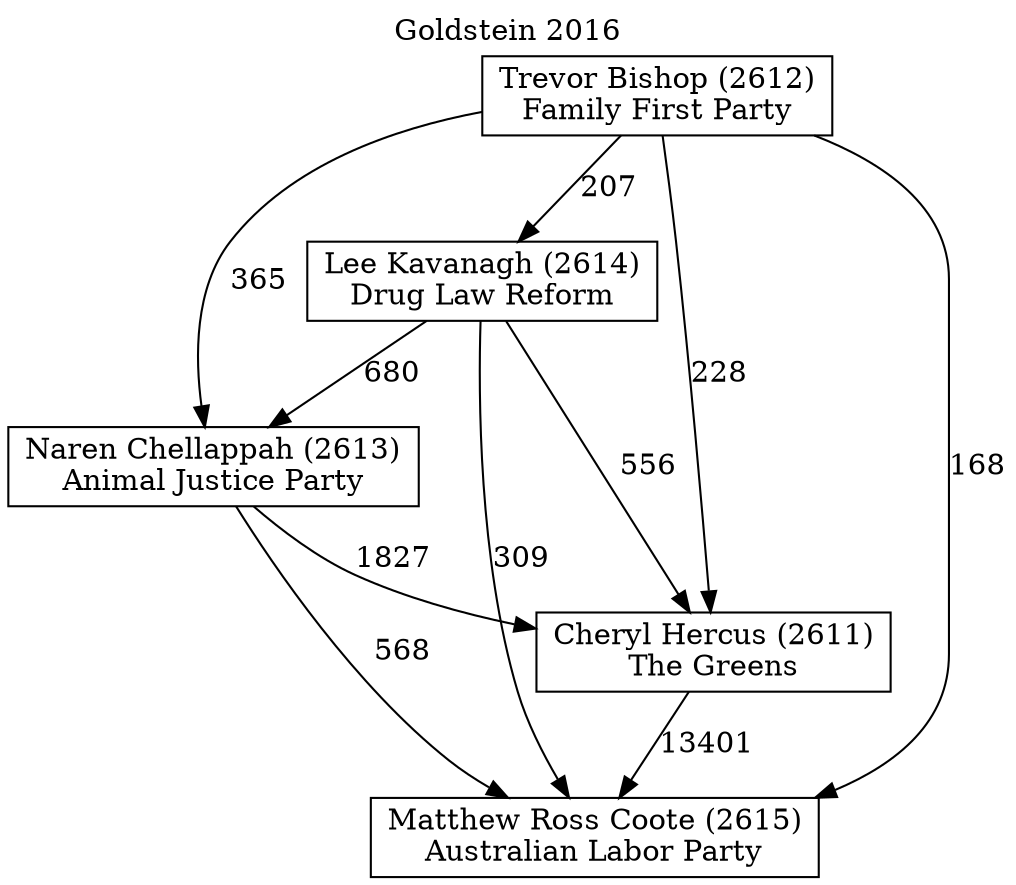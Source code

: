 // House preference flow
digraph "Matthew Ross Coote (2615)_Goldstein_2016" {
	graph [label="Goldstein 2016" labelloc=t mclimit=10]
	node [shape=box]
	"Lee Kavanagh (2614)" [label="Lee Kavanagh (2614)
Drug Law Reform"]
	"Matthew Ross Coote (2615)" [label="Matthew Ross Coote (2615)
Australian Labor Party"]
	"Cheryl Hercus (2611)" [label="Cheryl Hercus (2611)
The Greens"]
	"Trevor Bishop (2612)" [label="Trevor Bishop (2612)
Family First Party"]
	"Naren Chellappah (2613)" [label="Naren Chellappah (2613)
Animal Justice Party"]
	"Lee Kavanagh (2614)" -> "Naren Chellappah (2613)" [label=680]
	"Lee Kavanagh (2614)" -> "Cheryl Hercus (2611)" [label=556]
	"Naren Chellappah (2613)" -> "Cheryl Hercus (2611)" [label=1827]
	"Trevor Bishop (2612)" -> "Matthew Ross Coote (2615)" [label=168]
	"Cheryl Hercus (2611)" -> "Matthew Ross Coote (2615)" [label=13401]
	"Lee Kavanagh (2614)" -> "Matthew Ross Coote (2615)" [label=309]
	"Trevor Bishop (2612)" -> "Naren Chellappah (2613)" [label=365]
	"Trevor Bishop (2612)" -> "Cheryl Hercus (2611)" [label=228]
	"Naren Chellappah (2613)" -> "Matthew Ross Coote (2615)" [label=568]
	"Trevor Bishop (2612)" -> "Lee Kavanagh (2614)" [label=207]
}
